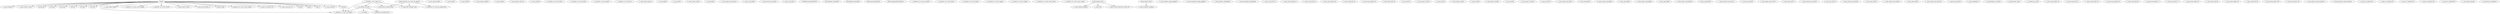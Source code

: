 // Test
digraph {
	0 [label="{_ZNSt8ios_base4InitC1Ev}"]
	1 [label="{__cxx_global_var_init}"]
	2 [label="{__sanitizer_cov_trace_pc_guard}"]
	3 [label="{__cxa_atexit}"]
	4 [label="{__asan_report_load4}"]
	5 [label="{__asan_load4}"]
	6 [label="{__asan_report_load8}"]
	7 [label="{__asan_load8}"]
	8 [label="{__asan_report_load16}"]
	9 [label="{__asan_load16}"]
	10 [label="{__asan_report_store_n}"]
	11 [label="{__asan_storeN}"]
	12 [label="{__sanitizer_cov_trace_const_cmp8}"]
	13 [label="{__sanitizer_cov_trace_div4}"]
	14 [label="{__sanitizer_cov_trace_div8}"]
	15 [label="{__sanitizer_cov_trace_gep}"]
	16 [label="{__sanitizer_cov_trace_switch}"]
	17 [label="{__sanitizer_cov_trace_pc}"]
	18 [label="{__sanitizer_cov_trace_pc_guard_init}"]
	19 [label="{sancov.module_ctor_trace_pc_guard}"]
	20 [label="{__asan_before_dynamic_init}"]
	21 [label="{__asan_after_dynamic_init}"]
	22 [label="{__asan_report_load_n}"]
	23 [label="{__asan_loadN}"]
	24 [label="{__asan_report_load1}"]
	25 [label="{__asan_load1}"]
	26 [label="{__asan_report_load2}"]
	27 [label="{__asan_load2}"]
	28 [label="{__asan_report_exp_load_n}"]
	29 [label="{__asan_exp_loadN}"]
	30 [label="{__asan_report_exp_load1}"]
	31 [label="{__asan_exp_load1}"]
	32 [label="{_ZNSt8ios_base4InitD1Ev}"]
	33 [label="{_Z3bugv}"]
	34 [label="{llvm.lifetime.start.p0i8}"]
	35 [label="{llvm.lifetime.end.p0i8}"]
	36 [label="{main}"]
	37 [label="{__asan_stack_malloc_5}"]
	38 [label="{getopt_long}"]
	39 [label="{__sanitizer_cov_trace_const_cmp4}"]
	40 [label="{__asan_set_shadow_00}"]
	41 [label="{__asan_stack_free_5}"]
	42 [label="{printf}"]
	43 [label="{fopen}"]
	44 [label="{fgets}"]
	45 [label="{__asan_memset}"]
	46 [label="{__asan_memcpy}"]
	47 [label="{__asan_report_store1}"]
	48 [label="{memcmp}"]
	49 [label="{strtouq}"]
	50 [label="{strncmp}"]
	51 [label="{strtoul}"]
	52 [label="{strcmp}"]
	53 [label="{strtoull}"]
	54 [label="{llvm.memset.p0i8.i64}"]
	55 [label="{llvm.memcpy.p0i8.p0i8.i64}"]
	56 [label="{_GLOBAL__sub_I_demo.cc}"]
	57 [label="{__sanitizer_cov_trace_pc_indir}"]
	58 [label="{__sanitizer_cov_trace_cmp1}"]
	59 [label="{__sanitizer_cov_trace_cmp2}"]
	60 [label="{__sanitizer_cov_trace_cmp4}"]
	61 [label="{__sanitizer_cov_trace_cmp8}"]
	62 [label="{__sanitizer_cov_trace_const_cmp1}"]
	63 [label="{__sanitizer_cov_trace_const_cmp2}"]
	64 [label="{__asan_register_globals}"]
	65 [label="{__asan_unregister_globals}"]
	66 [label="{__asan_register_image_globals}"]
	67 [label="{__asan_unregister_image_globals}"]
	68 [label="{__asan_register_elf_globals}"]
	69 [label="{__asan_unregister_elf_globals}"]
	70 [label="{__asan_init}"]
	71 [label="{asan.module_ctor}"]
	72 [label="{__asan_version_mismatch_check_v8}"]
	73 [label="{asan.module_dtor}"]
	74 [label="{__asan_stack_free_1}"]
	75 [label="{__asan_stack_malloc_2}"]
	76 [label="{__asan_stack_free_2}"]
	77 [label="{__asan_stack_malloc_3}"]
	78 [label="{__asan_stack_free_3}"]
	79 [label="{__asan_stack_malloc_4}"]
	80 [label="{__asan_stack_free_4}"]
	81 [label="{__asan_store1}"]
	82 [label="{__asan_report_store2}"]
	83 [label="{__asan_store2}"]
	84 [label="{__asan_report_store4}"]
	85 [label="{__asan_store4}"]
	86 [label="{__asan_report_store8}"]
	87 [label="{__asan_store8}"]
	88 [label="{__asan_report_store16}"]
	89 [label="{__asan_store16}"]
	90 [label="{__asan_report_exp_load2}"]
	91 [label="{__asan_exp_load2}"]
	92 [label="{__asan_report_exp_load4}"]
	93 [label="{__asan_exp_load4}"]
	94 [label="{__asan_report_exp_load8}"]
	95 [label="{__asan_exp_load8}"]
	96 [label="{__asan_report_exp_load16}"]
	97 [label="{__asan_exp_load16}"]
	98 [label="{__asan_report_exp_store_n}"]
	99 [label="{__asan_exp_storeN}"]
	100 [label="{__asan_report_exp_store1}"]
	101 [label="{__asan_exp_store1}"]
	102 [label="{__asan_report_exp_store2}"]
	103 [label="{__asan_exp_store2}"]
	104 [label="{__asan_report_exp_store4}"]
	105 [label="{__asan_exp_store4}"]
	106 [label="{__asan_report_exp_store8}"]
	107 [label="{__asan_exp_store8}"]
	108 [label="{__asan_report_exp_store16}"]
	109 [label="{__asan_exp_store16}"]
	110 [label="{__asan_memmove}"]
	111 [label="{__asan_handle_no_return}"]
	112 [label="{__sanitizer_ptr_cmp}"]
	113 [label="{__sanitizer_ptr_sub}"]
	114 [label="{__asan_stack_malloc_0}"]
	115 [label="{__asan_stack_free_0}"]
	116 [label="{__asan_stack_malloc_1}"]
	117 [label="{__asan_stack_malloc_6}"]
	118 [label="{__asan_stack_free_6}"]
	119 [label="{__asan_stack_malloc_7}"]
	120 [label="{__asan_stack_free_7}"]
	121 [label="{__asan_stack_malloc_8}"]
	122 [label="{__asan_stack_free_8}"]
	123 [label="{__asan_stack_malloc_9}"]
	124 [label="{__asan_stack_free_9}"]
	125 [label="{__asan_stack_malloc_10}"]
	126 [label="{__asan_stack_free_10}"]
	127 [label="{__asan_poison_stack_memory}"]
	128 [label="{__asan_unpoison_stack_memory}"]
	129 [label="{__asan_set_shadow_f1}"]
	130 [label="{__asan_set_shadow_f2}"]
	131 [label="{__asan_set_shadow_f3}"]
	132 [label="{__asan_set_shadow_f5}"]
	133 [label="{__asan_set_shadow_f8}"]
	134 [label="{__asan_alloca_poison}"]
	135 [label="{__asan_allocas_unpoison}"]
	1 -> 0 [label=""]
	1 -> 2 [label=""]
	1 -> 3 [label=""]
	19 -> 18 [label=""]
	19 -> 20 [label=""]
	19 -> 21 [label=""]
	33 -> 2 [label=""]
	36 -> 2 [label=""]
	36 -> 6 [label=""]
	36 -> 12 [label=""]
	36 -> 16 [label=""]
	36 -> 24 [label=""]
	36 -> 33 [label=""]
	36 -> 37 [label=""]
	36 -> 38 [label=""]
	36 -> 39 [label=""]
	36 -> 40 [label=""]
	36 -> 41 [label=""]
	36 -> 42 [label=""]
	36 -> 43 [label=""]
	36 -> 44 [label=""]
	36 -> 45 [label=""]
	36 -> 46 [label=""]
	36 -> 47 [label=""]
	36 -> 48 [label=""]
	36 -> 49 [label=""]
	36 -> 50 [label=""]
	36 -> 51 [label=""]
	36 -> 52 [label=""]
	36 -> 53 [label=""]
	56 -> 1 [label=""]
	56 -> 2 [label=""]
	56 -> 20 [label=""]
	56 -> 21 [label=""]
	71 -> 64 [label=""]
	71 -> 70 [label=""]
	71 -> 72 [label=""]
	73 -> 65 [label=""]
}
